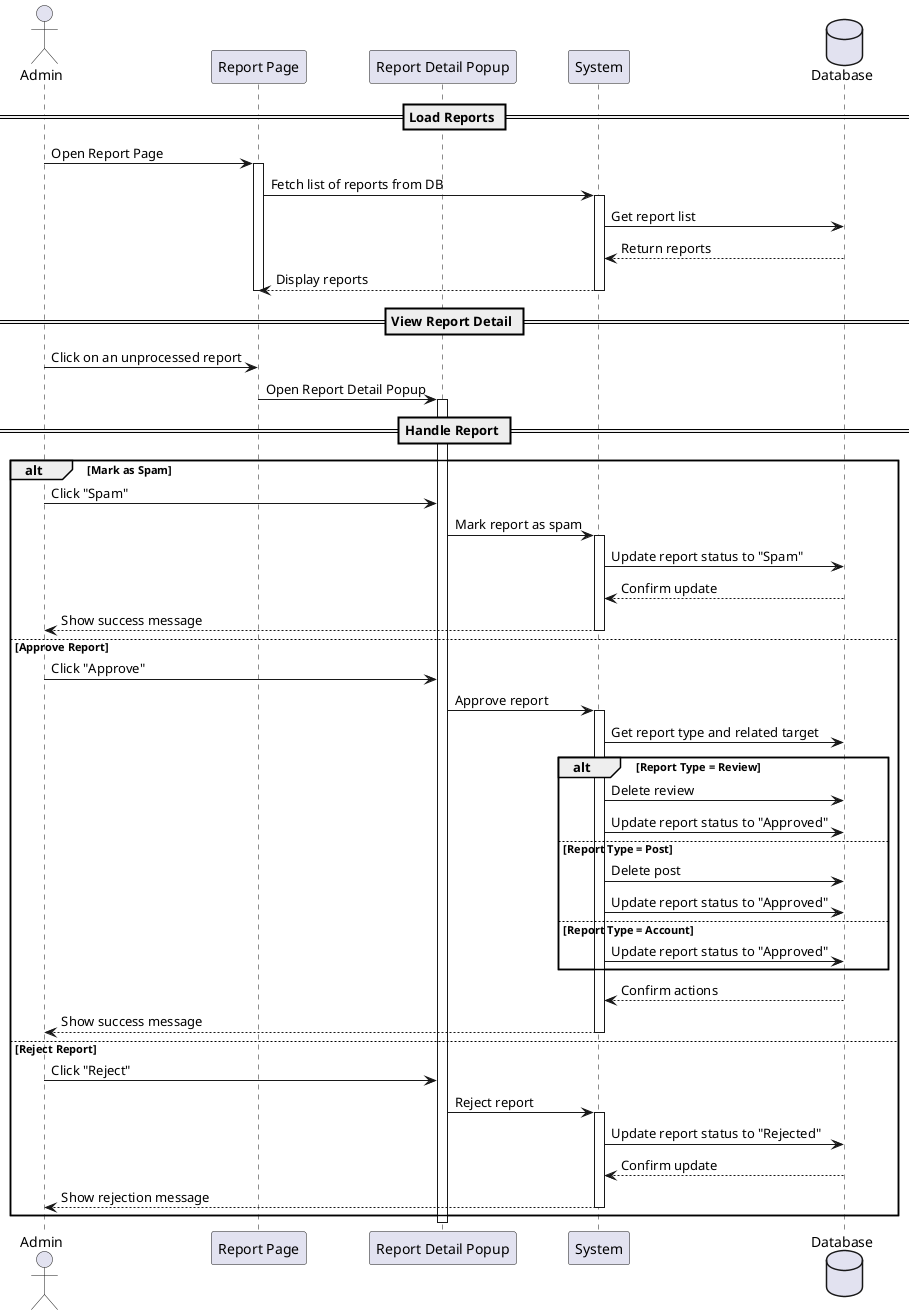 @startuml
actor Admin
participant "Report Page" as RP
participant "Report Detail Popup" as RDP
participant "System" as Sys
database "Database" as DB

== Load Reports ==
Admin -> RP : Open Report Page
activate RP
RP -> Sys : Fetch list of reports from DB
activate Sys
Sys -> DB : Get report list
DB --> Sys : Return reports
Sys --> RP : Display reports
deactivate Sys
deactivate RP

== View Report Detail ==
Admin -> RP : Click on an unprocessed report
RP -> RDP : Open Report Detail Popup

== Handle Report ==
activate RDP

alt Mark as Spam
    Admin -> RDP : Click "Spam"
    RDP -> Sys : Mark report as spam
    activate Sys
    Sys -> DB : Update report status to "Spam"
    DB --> Sys : Confirm update
    Sys --> Admin : Show success message
    deactivate Sys

else Approve Report
    Admin -> RDP : Click "Approve"
    RDP -> Sys : Approve report
    activate Sys
    Sys -> DB : Get report type and related target

    alt Report Type = Review
        Sys -> DB : Delete review
        Sys -> DB : Update report status to "Approved"
    else Report Type = Post
        Sys -> DB : Delete post
        Sys -> DB : Update report status to "Approved"
    else Report Type = Account
        Sys -> DB : Update report status to "Approved"
    end

    DB --> Sys : Confirm actions
    Sys --> Admin : Show success message
    deactivate Sys

else Reject Report
    Admin -> RDP : Click "Reject"
    RDP -> Sys : Reject report
    activate Sys
    Sys -> DB : Update report status to "Rejected"
    DB --> Sys : Confirm update
    Sys --> Admin : Show rejection message
    deactivate Sys
end
deactivate RDP
@enduml
